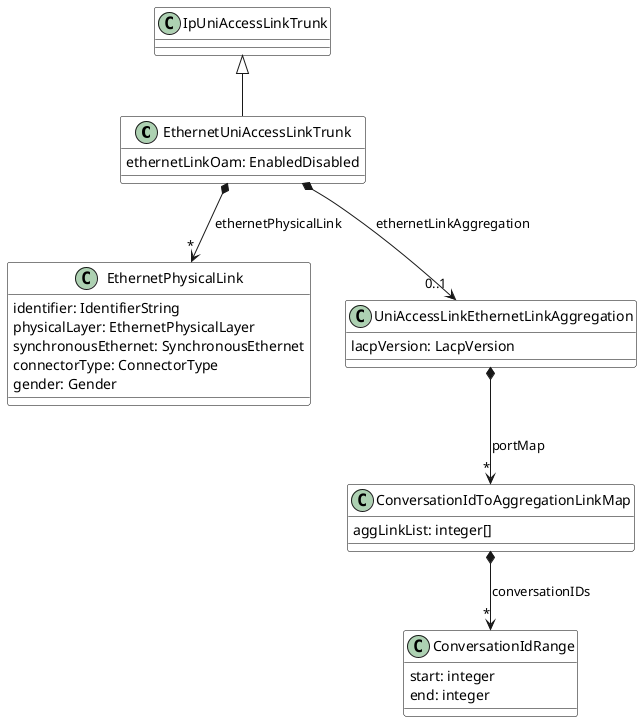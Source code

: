 @startuml

skinparam {
    ClassBackgroundColor White
    ClassBorderColor Black
}

class EthernetUniAccessLinkTrunk {

    ethernetLinkOam: EnabledDisabled
}
IpUniAccessLinkTrunk <|-- EthernetUniAccessLinkTrunk

EthernetUniAccessLinkTrunk *-->"*" EthernetPhysicalLink : ethernetPhysicalLink
EthernetUniAccessLinkTrunk *-->"0..1" UniAccessLinkEthernetLinkAggregation : ethernetLinkAggregation

class IpUniAccessLinkTrunk {

}

class EthernetPhysicalLink {
    identifier: IdentifierString
    physicalLayer: EthernetPhysicalLayer
    synchronousEthernet: SynchronousEthernet
    connectorType: ConnectorType
    gender: Gender
}

class UniAccessLinkEthernetLinkAggregation {

    lacpVersion: LacpVersion
}

UniAccessLinkEthernetLinkAggregation *-->"*" ConversationIdToAggregationLinkMap : portMap




class ConversationIdToAggregationLinkMap {

    aggLinkList: integer[]
}

ConversationIdToAggregationLinkMap *-->"*" ConversationIdRange : conversationIDs


class ConversationIdRange {

    start: integer
    end: integer
}


@enduml